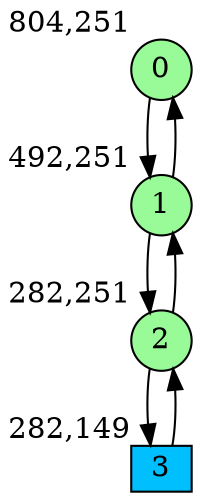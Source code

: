 digraph G {
graph [bgcolor=white]
node [shape=circle, style = filled, fillcolor=white,fixedsize=true, width=0.4, height=0.3 ]
0[xlabel="804,251", pos = "8.15625,0!", fillcolor=palegreen ];
1[xlabel="492,251", pos = "3.28125,0!", fillcolor=palegreen ];
2[xlabel="282,251", pos = "0,0!", fillcolor=palegreen ];
3[xlabel="282,149", pos = "0,1.59375!", fillcolor=deepskyblue, shape=box ];
0->1 ;
1->0 ;
1->2 ;
2->1 ;
2->3 ;
3->2 ;
}
